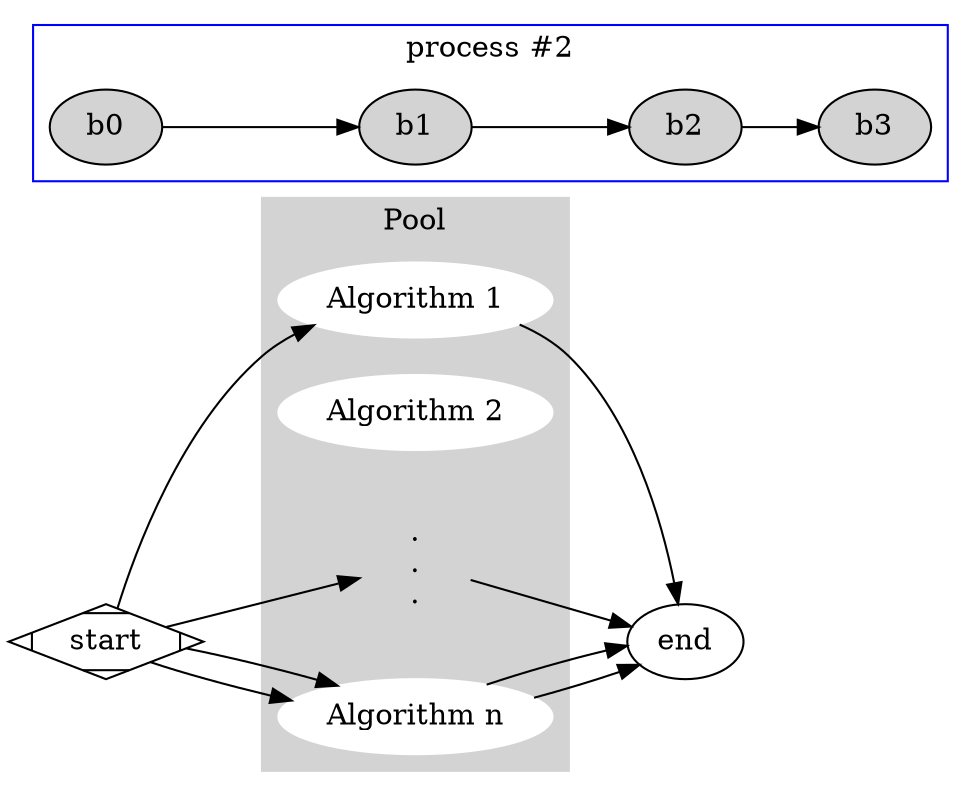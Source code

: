 digraph G {

rankdir=LR

	subgraph cluster_0 {
		style=filled;
		color=lightgrey;
		node [style=filled,color=white];
		label = "Pool";
		A1 [label="Algorithm 1"]
		A2 [label="Algorithm 2"]
		dots [label=".\n.\n." style=filled color=lightgrey]
		An [label="Algorithm n"]
	}

	subgraph cluster_1 {
		node [style=filled];
		b0 -> b1 -> b2 -> b3;
		label = "process #2";
		color=blue
	}
	start -> A1 -> end
	start -> An -> end
	start -> dots -> end
	start -> An -> end
	
	start [shape=Mdiamond];
}
